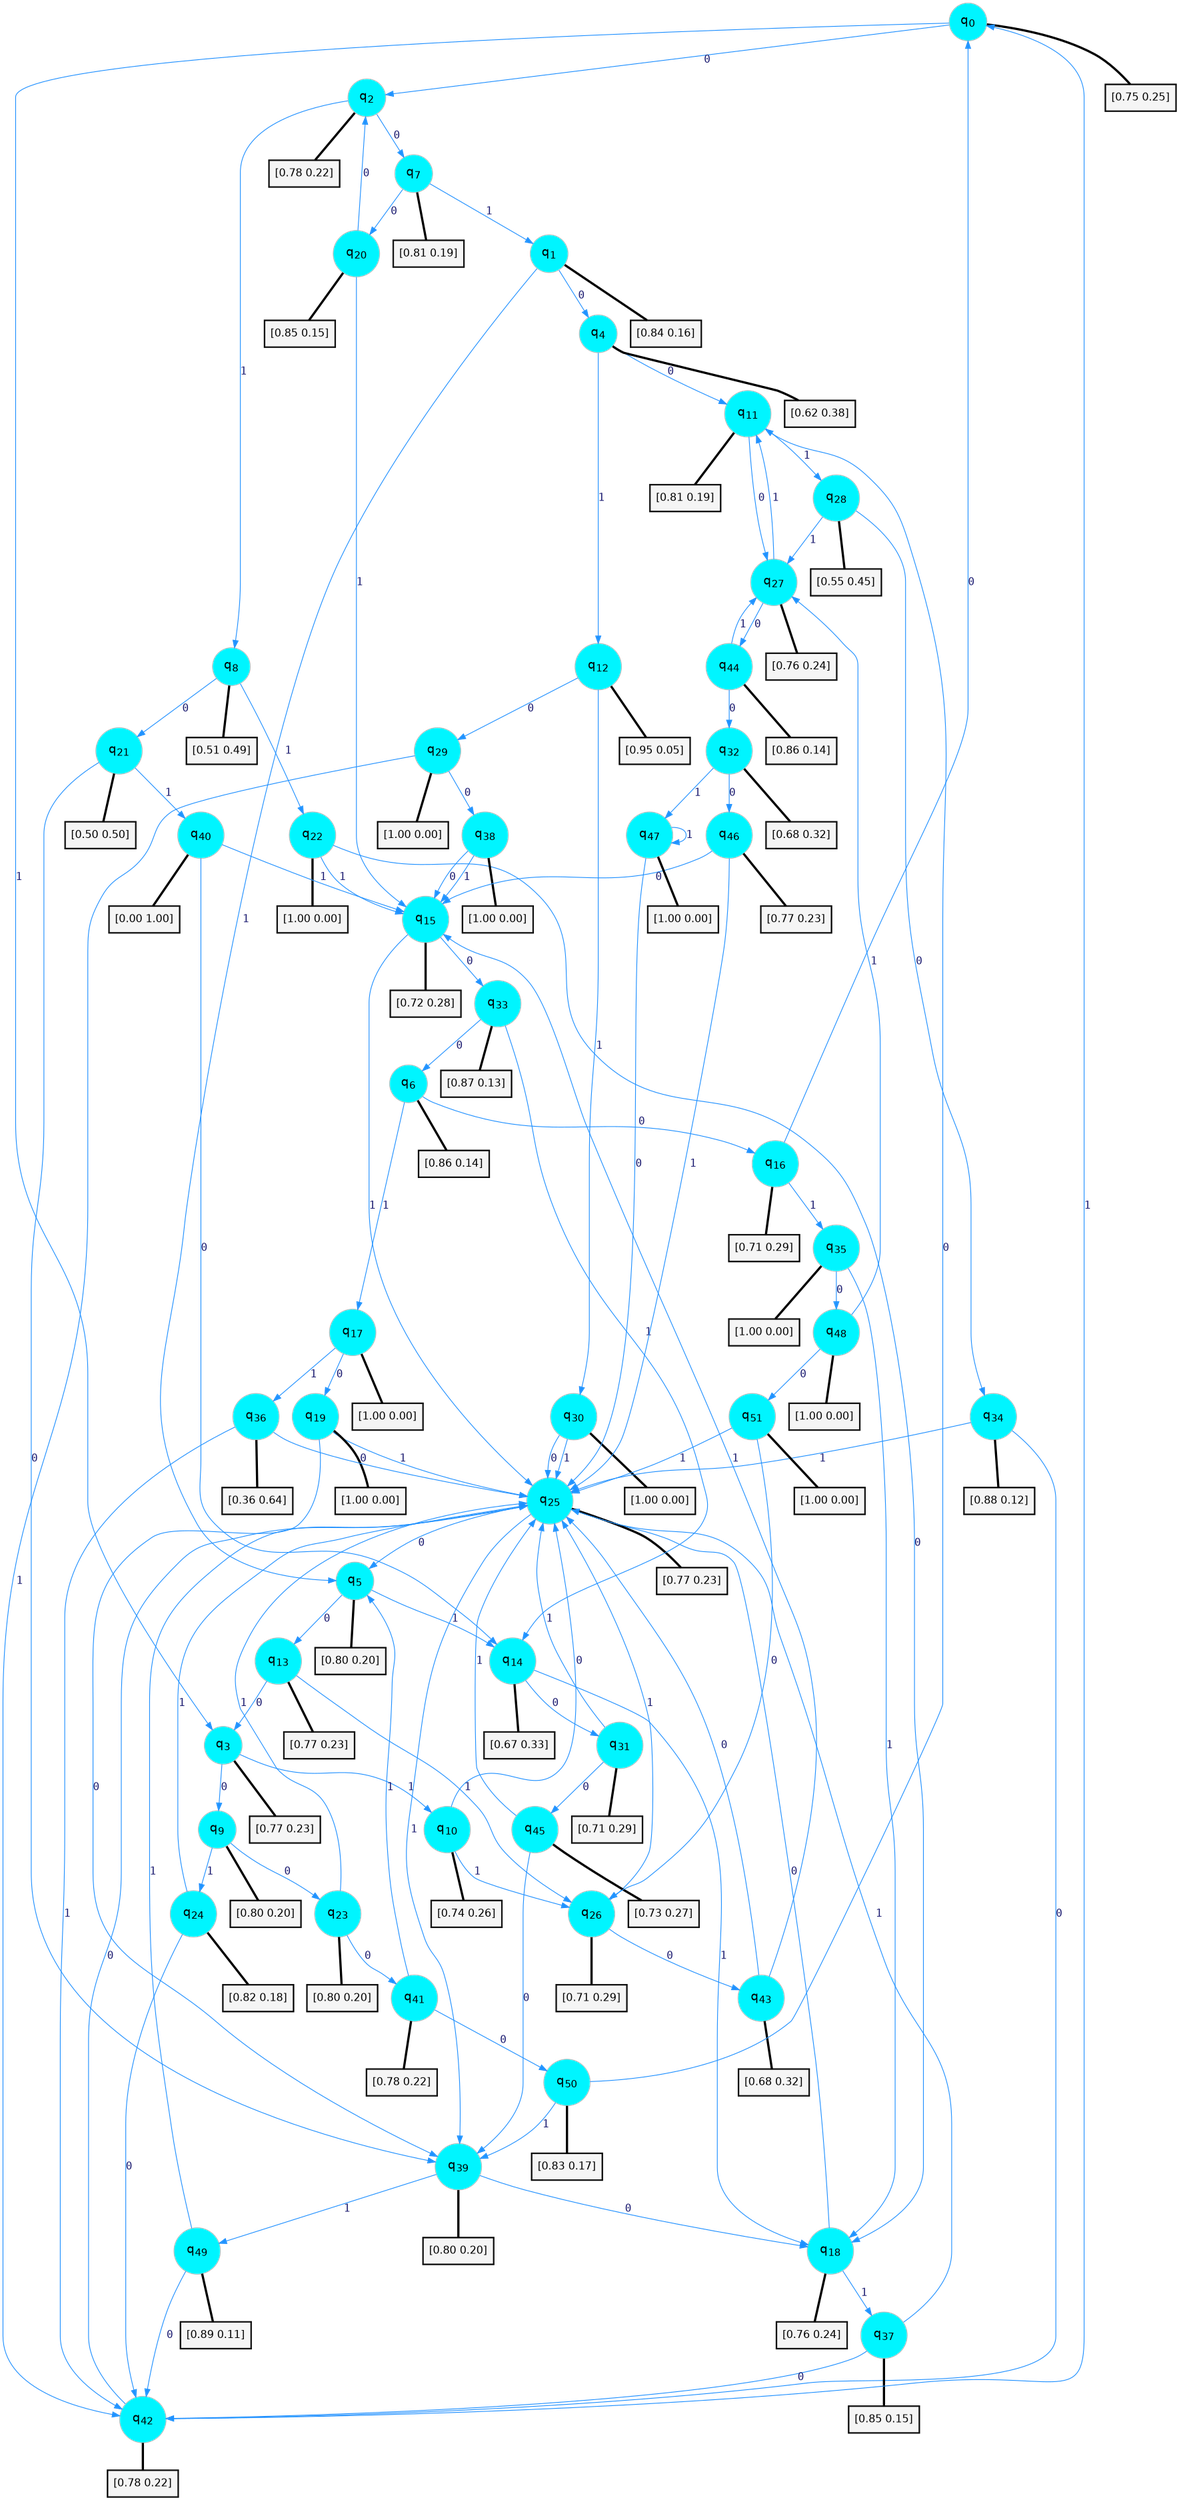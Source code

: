 digraph G {
graph [
bgcolor=transparent, dpi=300, rankdir=TD, size="40,25"];
node [
color=gray, fillcolor=turquoise1, fontcolor=black, fontname=Helvetica, fontsize=16, fontweight=bold, shape=circle, style=filled];
edge [
arrowsize=1, color=dodgerblue1, fontcolor=midnightblue, fontname=courier, fontweight=bold, penwidth=1, style=solid, weight=20];
0[label=<q<SUB>0</SUB>>];
1[label=<q<SUB>1</SUB>>];
2[label=<q<SUB>2</SUB>>];
3[label=<q<SUB>3</SUB>>];
4[label=<q<SUB>4</SUB>>];
5[label=<q<SUB>5</SUB>>];
6[label=<q<SUB>6</SUB>>];
7[label=<q<SUB>7</SUB>>];
8[label=<q<SUB>8</SUB>>];
9[label=<q<SUB>9</SUB>>];
10[label=<q<SUB>10</SUB>>];
11[label=<q<SUB>11</SUB>>];
12[label=<q<SUB>12</SUB>>];
13[label=<q<SUB>13</SUB>>];
14[label=<q<SUB>14</SUB>>];
15[label=<q<SUB>15</SUB>>];
16[label=<q<SUB>16</SUB>>];
17[label=<q<SUB>17</SUB>>];
18[label=<q<SUB>18</SUB>>];
19[label=<q<SUB>19</SUB>>];
20[label=<q<SUB>20</SUB>>];
21[label=<q<SUB>21</SUB>>];
22[label=<q<SUB>22</SUB>>];
23[label=<q<SUB>23</SUB>>];
24[label=<q<SUB>24</SUB>>];
25[label=<q<SUB>25</SUB>>];
26[label=<q<SUB>26</SUB>>];
27[label=<q<SUB>27</SUB>>];
28[label=<q<SUB>28</SUB>>];
29[label=<q<SUB>29</SUB>>];
30[label=<q<SUB>30</SUB>>];
31[label=<q<SUB>31</SUB>>];
32[label=<q<SUB>32</SUB>>];
33[label=<q<SUB>33</SUB>>];
34[label=<q<SUB>34</SUB>>];
35[label=<q<SUB>35</SUB>>];
36[label=<q<SUB>36</SUB>>];
37[label=<q<SUB>37</SUB>>];
38[label=<q<SUB>38</SUB>>];
39[label=<q<SUB>39</SUB>>];
40[label=<q<SUB>40</SUB>>];
41[label=<q<SUB>41</SUB>>];
42[label=<q<SUB>42</SUB>>];
43[label=<q<SUB>43</SUB>>];
44[label=<q<SUB>44</SUB>>];
45[label=<q<SUB>45</SUB>>];
46[label=<q<SUB>46</SUB>>];
47[label=<q<SUB>47</SUB>>];
48[label=<q<SUB>48</SUB>>];
49[label=<q<SUB>49</SUB>>];
50[label=<q<SUB>50</SUB>>];
51[label=<q<SUB>51</SUB>>];
52[label="[0.75 0.25]", shape=box,fontcolor=black, fontname=Helvetica, fontsize=14, penwidth=2, fillcolor=whitesmoke,color=black];
53[label="[0.84 0.16]", shape=box,fontcolor=black, fontname=Helvetica, fontsize=14, penwidth=2, fillcolor=whitesmoke,color=black];
54[label="[0.78 0.22]", shape=box,fontcolor=black, fontname=Helvetica, fontsize=14, penwidth=2, fillcolor=whitesmoke,color=black];
55[label="[0.77 0.23]", shape=box,fontcolor=black, fontname=Helvetica, fontsize=14, penwidth=2, fillcolor=whitesmoke,color=black];
56[label="[0.62 0.38]", shape=box,fontcolor=black, fontname=Helvetica, fontsize=14, penwidth=2, fillcolor=whitesmoke,color=black];
57[label="[0.80 0.20]", shape=box,fontcolor=black, fontname=Helvetica, fontsize=14, penwidth=2, fillcolor=whitesmoke,color=black];
58[label="[0.86 0.14]", shape=box,fontcolor=black, fontname=Helvetica, fontsize=14, penwidth=2, fillcolor=whitesmoke,color=black];
59[label="[0.81 0.19]", shape=box,fontcolor=black, fontname=Helvetica, fontsize=14, penwidth=2, fillcolor=whitesmoke,color=black];
60[label="[0.51 0.49]", shape=box,fontcolor=black, fontname=Helvetica, fontsize=14, penwidth=2, fillcolor=whitesmoke,color=black];
61[label="[0.80 0.20]", shape=box,fontcolor=black, fontname=Helvetica, fontsize=14, penwidth=2, fillcolor=whitesmoke,color=black];
62[label="[0.74 0.26]", shape=box,fontcolor=black, fontname=Helvetica, fontsize=14, penwidth=2, fillcolor=whitesmoke,color=black];
63[label="[0.81 0.19]", shape=box,fontcolor=black, fontname=Helvetica, fontsize=14, penwidth=2, fillcolor=whitesmoke,color=black];
64[label="[0.95 0.05]", shape=box,fontcolor=black, fontname=Helvetica, fontsize=14, penwidth=2, fillcolor=whitesmoke,color=black];
65[label="[0.77 0.23]", shape=box,fontcolor=black, fontname=Helvetica, fontsize=14, penwidth=2, fillcolor=whitesmoke,color=black];
66[label="[0.67 0.33]", shape=box,fontcolor=black, fontname=Helvetica, fontsize=14, penwidth=2, fillcolor=whitesmoke,color=black];
67[label="[0.72 0.28]", shape=box,fontcolor=black, fontname=Helvetica, fontsize=14, penwidth=2, fillcolor=whitesmoke,color=black];
68[label="[0.71 0.29]", shape=box,fontcolor=black, fontname=Helvetica, fontsize=14, penwidth=2, fillcolor=whitesmoke,color=black];
69[label="[1.00 0.00]", shape=box,fontcolor=black, fontname=Helvetica, fontsize=14, penwidth=2, fillcolor=whitesmoke,color=black];
70[label="[0.76 0.24]", shape=box,fontcolor=black, fontname=Helvetica, fontsize=14, penwidth=2, fillcolor=whitesmoke,color=black];
71[label="[1.00 0.00]", shape=box,fontcolor=black, fontname=Helvetica, fontsize=14, penwidth=2, fillcolor=whitesmoke,color=black];
72[label="[0.85 0.15]", shape=box,fontcolor=black, fontname=Helvetica, fontsize=14, penwidth=2, fillcolor=whitesmoke,color=black];
73[label="[0.50 0.50]", shape=box,fontcolor=black, fontname=Helvetica, fontsize=14, penwidth=2, fillcolor=whitesmoke,color=black];
74[label="[1.00 0.00]", shape=box,fontcolor=black, fontname=Helvetica, fontsize=14, penwidth=2, fillcolor=whitesmoke,color=black];
75[label="[0.80 0.20]", shape=box,fontcolor=black, fontname=Helvetica, fontsize=14, penwidth=2, fillcolor=whitesmoke,color=black];
76[label="[0.82 0.18]", shape=box,fontcolor=black, fontname=Helvetica, fontsize=14, penwidth=2, fillcolor=whitesmoke,color=black];
77[label="[0.77 0.23]", shape=box,fontcolor=black, fontname=Helvetica, fontsize=14, penwidth=2, fillcolor=whitesmoke,color=black];
78[label="[0.71 0.29]", shape=box,fontcolor=black, fontname=Helvetica, fontsize=14, penwidth=2, fillcolor=whitesmoke,color=black];
79[label="[0.76 0.24]", shape=box,fontcolor=black, fontname=Helvetica, fontsize=14, penwidth=2, fillcolor=whitesmoke,color=black];
80[label="[0.55 0.45]", shape=box,fontcolor=black, fontname=Helvetica, fontsize=14, penwidth=2, fillcolor=whitesmoke,color=black];
81[label="[1.00 0.00]", shape=box,fontcolor=black, fontname=Helvetica, fontsize=14, penwidth=2, fillcolor=whitesmoke,color=black];
82[label="[1.00 0.00]", shape=box,fontcolor=black, fontname=Helvetica, fontsize=14, penwidth=2, fillcolor=whitesmoke,color=black];
83[label="[0.71 0.29]", shape=box,fontcolor=black, fontname=Helvetica, fontsize=14, penwidth=2, fillcolor=whitesmoke,color=black];
84[label="[0.68 0.32]", shape=box,fontcolor=black, fontname=Helvetica, fontsize=14, penwidth=2, fillcolor=whitesmoke,color=black];
85[label="[0.87 0.13]", shape=box,fontcolor=black, fontname=Helvetica, fontsize=14, penwidth=2, fillcolor=whitesmoke,color=black];
86[label="[0.88 0.12]", shape=box,fontcolor=black, fontname=Helvetica, fontsize=14, penwidth=2, fillcolor=whitesmoke,color=black];
87[label="[1.00 0.00]", shape=box,fontcolor=black, fontname=Helvetica, fontsize=14, penwidth=2, fillcolor=whitesmoke,color=black];
88[label="[0.36 0.64]", shape=box,fontcolor=black, fontname=Helvetica, fontsize=14, penwidth=2, fillcolor=whitesmoke,color=black];
89[label="[0.85 0.15]", shape=box,fontcolor=black, fontname=Helvetica, fontsize=14, penwidth=2, fillcolor=whitesmoke,color=black];
90[label="[1.00 0.00]", shape=box,fontcolor=black, fontname=Helvetica, fontsize=14, penwidth=2, fillcolor=whitesmoke,color=black];
91[label="[0.80 0.20]", shape=box,fontcolor=black, fontname=Helvetica, fontsize=14, penwidth=2, fillcolor=whitesmoke,color=black];
92[label="[0.00 1.00]", shape=box,fontcolor=black, fontname=Helvetica, fontsize=14, penwidth=2, fillcolor=whitesmoke,color=black];
93[label="[0.78 0.22]", shape=box,fontcolor=black, fontname=Helvetica, fontsize=14, penwidth=2, fillcolor=whitesmoke,color=black];
94[label="[0.78 0.22]", shape=box,fontcolor=black, fontname=Helvetica, fontsize=14, penwidth=2, fillcolor=whitesmoke,color=black];
95[label="[0.68 0.32]", shape=box,fontcolor=black, fontname=Helvetica, fontsize=14, penwidth=2, fillcolor=whitesmoke,color=black];
96[label="[0.86 0.14]", shape=box,fontcolor=black, fontname=Helvetica, fontsize=14, penwidth=2, fillcolor=whitesmoke,color=black];
97[label="[0.73 0.27]", shape=box,fontcolor=black, fontname=Helvetica, fontsize=14, penwidth=2, fillcolor=whitesmoke,color=black];
98[label="[0.77 0.23]", shape=box,fontcolor=black, fontname=Helvetica, fontsize=14, penwidth=2, fillcolor=whitesmoke,color=black];
99[label="[1.00 0.00]", shape=box,fontcolor=black, fontname=Helvetica, fontsize=14, penwidth=2, fillcolor=whitesmoke,color=black];
100[label="[1.00 0.00]", shape=box,fontcolor=black, fontname=Helvetica, fontsize=14, penwidth=2, fillcolor=whitesmoke,color=black];
101[label="[0.89 0.11]", shape=box,fontcolor=black, fontname=Helvetica, fontsize=14, penwidth=2, fillcolor=whitesmoke,color=black];
102[label="[0.83 0.17]", shape=box,fontcolor=black, fontname=Helvetica, fontsize=14, penwidth=2, fillcolor=whitesmoke,color=black];
103[label="[1.00 0.00]", shape=box,fontcolor=black, fontname=Helvetica, fontsize=14, penwidth=2, fillcolor=whitesmoke,color=black];
0->2 [label=0];
0->3 [label=1];
0->52 [arrowhead=none, penwidth=3,color=black];
1->4 [label=0];
1->5 [label=1];
1->53 [arrowhead=none, penwidth=3,color=black];
2->7 [label=0];
2->8 [label=1];
2->54 [arrowhead=none, penwidth=3,color=black];
3->9 [label=0];
3->10 [label=1];
3->55 [arrowhead=none, penwidth=3,color=black];
4->11 [label=0];
4->12 [label=1];
4->56 [arrowhead=none, penwidth=3,color=black];
5->13 [label=0];
5->14 [label=1];
5->57 [arrowhead=none, penwidth=3,color=black];
6->16 [label=0];
6->17 [label=1];
6->58 [arrowhead=none, penwidth=3,color=black];
7->20 [label=0];
7->1 [label=1];
7->59 [arrowhead=none, penwidth=3,color=black];
8->21 [label=0];
8->22 [label=1];
8->60 [arrowhead=none, penwidth=3,color=black];
9->23 [label=0];
9->24 [label=1];
9->61 [arrowhead=none, penwidth=3,color=black];
10->25 [label=0];
10->26 [label=1];
10->62 [arrowhead=none, penwidth=3,color=black];
11->27 [label=0];
11->28 [label=1];
11->63 [arrowhead=none, penwidth=3,color=black];
12->29 [label=0];
12->30 [label=1];
12->64 [arrowhead=none, penwidth=3,color=black];
13->3 [label=0];
13->26 [label=1];
13->65 [arrowhead=none, penwidth=3,color=black];
14->31 [label=0];
14->18 [label=1];
14->66 [arrowhead=none, penwidth=3,color=black];
15->33 [label=0];
15->25 [label=1];
15->67 [arrowhead=none, penwidth=3,color=black];
16->0 [label=0];
16->35 [label=1];
16->68 [arrowhead=none, penwidth=3,color=black];
17->19 [label=0];
17->36 [label=1];
17->69 [arrowhead=none, penwidth=3,color=black];
18->25 [label=0];
18->37 [label=1];
18->70 [arrowhead=none, penwidth=3,color=black];
19->39 [label=0];
19->25 [label=1];
19->71 [arrowhead=none, penwidth=3,color=black];
20->2 [label=0];
20->15 [label=1];
20->72 [arrowhead=none, penwidth=3,color=black];
21->39 [label=0];
21->40 [label=1];
21->73 [arrowhead=none, penwidth=3,color=black];
22->18 [label=0];
22->15 [label=1];
22->74 [arrowhead=none, penwidth=3,color=black];
23->41 [label=0];
23->25 [label=1];
23->75 [arrowhead=none, penwidth=3,color=black];
24->42 [label=0];
24->25 [label=1];
24->76 [arrowhead=none, penwidth=3,color=black];
25->5 [label=0];
25->39 [label=1];
25->77 [arrowhead=none, penwidth=3,color=black];
26->43 [label=0];
26->25 [label=1];
26->78 [arrowhead=none, penwidth=3,color=black];
27->44 [label=0];
27->11 [label=1];
27->79 [arrowhead=none, penwidth=3,color=black];
28->34 [label=0];
28->27 [label=1];
28->80 [arrowhead=none, penwidth=3,color=black];
29->38 [label=0];
29->42 [label=1];
29->81 [arrowhead=none, penwidth=3,color=black];
30->25 [label=0];
30->25 [label=1];
30->82 [arrowhead=none, penwidth=3,color=black];
31->45 [label=0];
31->25 [label=1];
31->83 [arrowhead=none, penwidth=3,color=black];
32->46 [label=0];
32->47 [label=1];
32->84 [arrowhead=none, penwidth=3,color=black];
33->6 [label=0];
33->14 [label=1];
33->85 [arrowhead=none, penwidth=3,color=black];
34->42 [label=0];
34->25 [label=1];
34->86 [arrowhead=none, penwidth=3,color=black];
35->48 [label=0];
35->18 [label=1];
35->87 [arrowhead=none, penwidth=3,color=black];
36->25 [label=0];
36->42 [label=1];
36->88 [arrowhead=none, penwidth=3,color=black];
37->42 [label=0];
37->25 [label=1];
37->89 [arrowhead=none, penwidth=3,color=black];
38->15 [label=0];
38->15 [label=1];
38->90 [arrowhead=none, penwidth=3,color=black];
39->18 [label=0];
39->49 [label=1];
39->91 [arrowhead=none, penwidth=3,color=black];
40->14 [label=0];
40->15 [label=1];
40->92 [arrowhead=none, penwidth=3,color=black];
41->50 [label=0];
41->5 [label=1];
41->93 [arrowhead=none, penwidth=3,color=black];
42->25 [label=0];
42->0 [label=1];
42->94 [arrowhead=none, penwidth=3,color=black];
43->25 [label=0];
43->15 [label=1];
43->95 [arrowhead=none, penwidth=3,color=black];
44->32 [label=0];
44->27 [label=1];
44->96 [arrowhead=none, penwidth=3,color=black];
45->39 [label=0];
45->25 [label=1];
45->97 [arrowhead=none, penwidth=3,color=black];
46->15 [label=0];
46->25 [label=1];
46->98 [arrowhead=none, penwidth=3,color=black];
47->25 [label=0];
47->47 [label=1];
47->99 [arrowhead=none, penwidth=3,color=black];
48->51 [label=0];
48->27 [label=1];
48->100 [arrowhead=none, penwidth=3,color=black];
49->42 [label=0];
49->25 [label=1];
49->101 [arrowhead=none, penwidth=3,color=black];
50->11 [label=0];
50->39 [label=1];
50->102 [arrowhead=none, penwidth=3,color=black];
51->26 [label=0];
51->25 [label=1];
51->103 [arrowhead=none, penwidth=3,color=black];
}
